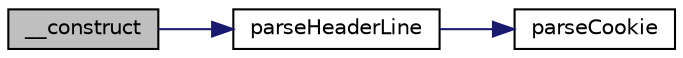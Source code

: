 digraph "__construct"
{
  edge [fontname="Helvetica",fontsize="10",labelfontname="Helvetica",labelfontsize="10"];
  node [fontname="Helvetica",fontsize="10",shape=record];
  rankdir="LR";
  Node1 [label="__construct",height=0.2,width=0.4,color="black", fillcolor="grey75", style="filled" fontcolor="black"];
  Node1 -> Node2 [color="midnightblue",fontsize="10",style="solid",fontname="Helvetica"];
  Node2 [label="parseHeaderLine",height=0.2,width=0.4,color="black", fillcolor="white", style="filled",URL="$class_simple_http_headers.html#a7cb60cbc526acce5e7b0d4dc6eeb58e3"];
  Node2 -> Node3 [color="midnightblue",fontsize="10",style="solid",fontname="Helvetica"];
  Node3 [label="parseCookie",height=0.2,width=0.4,color="black", fillcolor="white", style="filled",URL="$class_simple_http_headers.html#ae03c5f7f84c0fadfe5e01e20b02f6704"];
}

